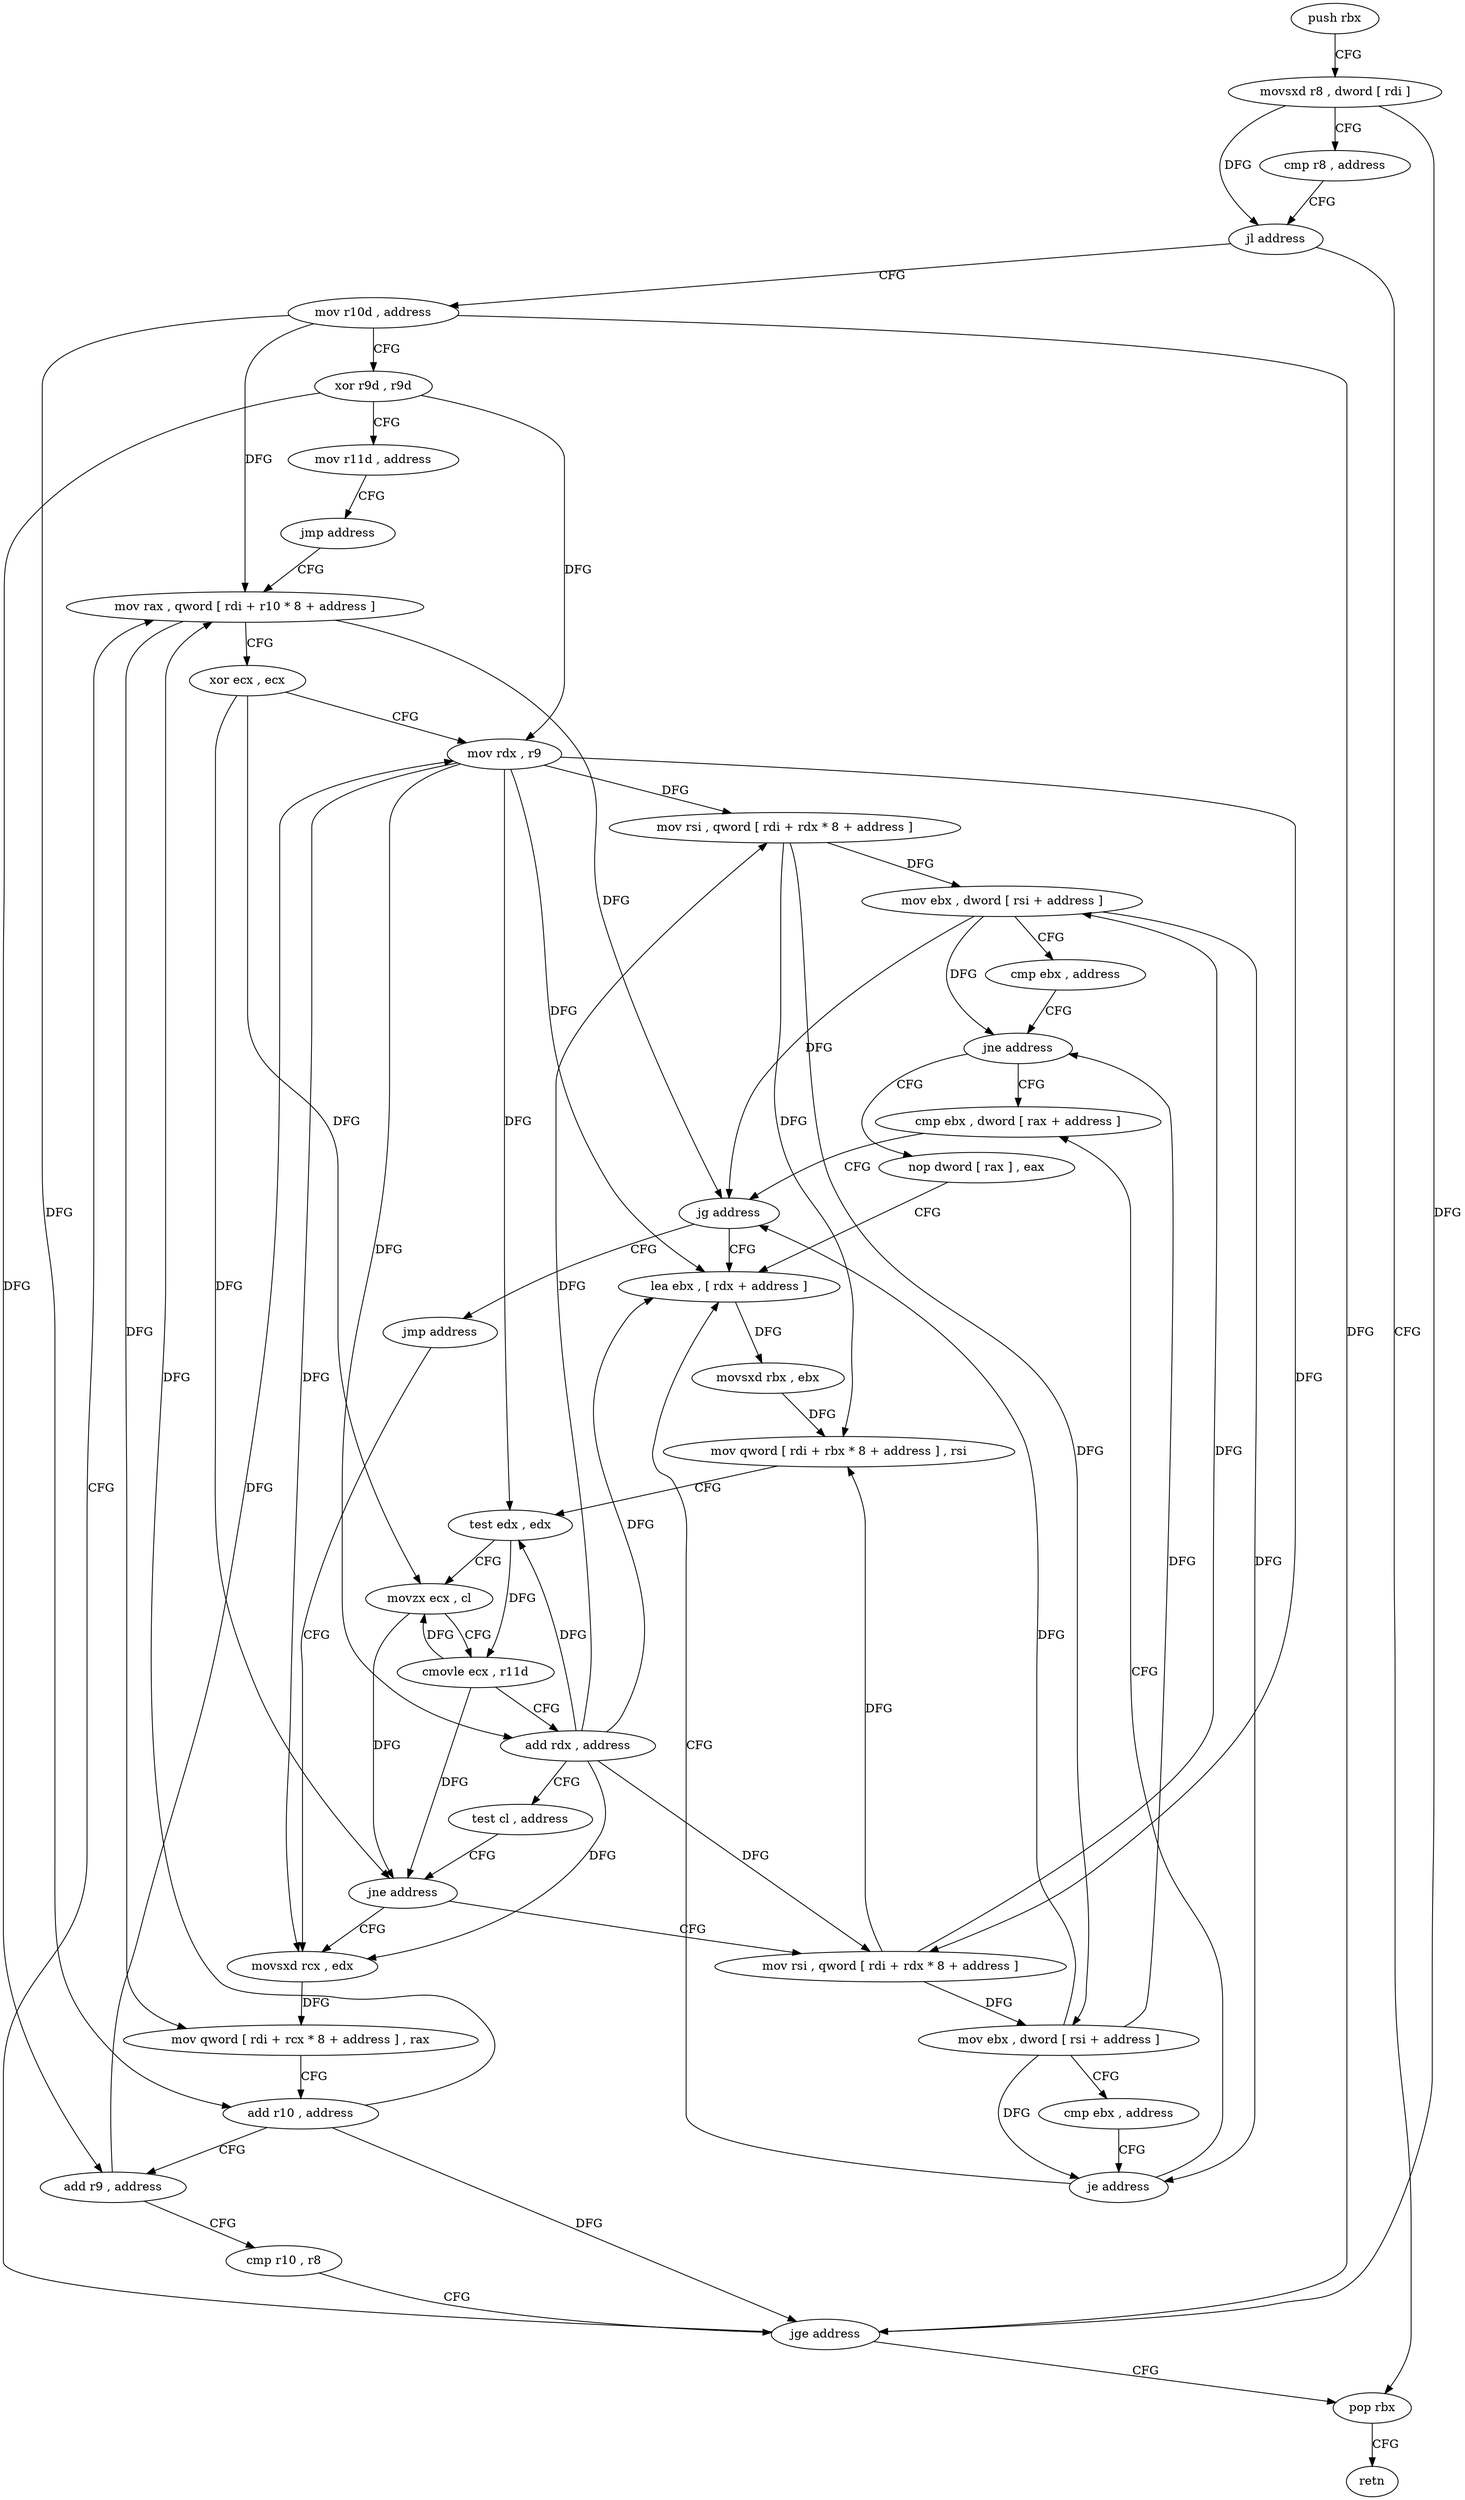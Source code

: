 digraph "func" {
"147408" [label = "push rbx" ]
"147409" [label = "movsxd r8 , dword [ rdi ]" ]
"147412" [label = "cmp r8 , address" ]
"147416" [label = "jl address" ]
"147537" [label = "pop rbx" ]
"147418" [label = "mov r10d , address" ]
"147538" [label = "retn" ]
"147424" [label = "xor r9d , r9d" ]
"147427" [label = "mov r11d , address" ]
"147433" [label = "jmp address" ]
"147461" [label = "mov rax , qword [ rdi + r10 * 8 + address ]" ]
"147466" [label = "xor ecx , ecx" ]
"147468" [label = "mov rdx , r9" ]
"147471" [label = "mov rsi , qword [ rdi + rdx * 8 + address ]" ]
"147476" [label = "mov ebx , dword [ rsi + address ]" ]
"147479" [label = "cmp ebx , address" ]
"147482" [label = "jne address" ]
"147530" [label = "cmp ebx , dword [ rax + address ]" ]
"147484" [label = "nop dword [ rax ] , eax" ]
"147533" [label = "jg address" ]
"147488" [label = "lea ebx , [ rdx + address ]" ]
"147535" [label = "jmp address" ]
"147491" [label = "movsxd rbx , ebx" ]
"147494" [label = "mov qword [ rdi + rbx * 8 + address ] , rsi" ]
"147499" [label = "test edx , edx" ]
"147501" [label = "movzx ecx , cl" ]
"147504" [label = "cmovle ecx , r11d" ]
"147508" [label = "add rdx , address" ]
"147512" [label = "test cl , address" ]
"147515" [label = "jne address" ]
"147440" [label = "movsxd rcx , edx" ]
"147517" [label = "mov rsi , qword [ rdi + rdx * 8 + address ]" ]
"147443" [label = "mov qword [ rdi + rcx * 8 + address ] , rax" ]
"147448" [label = "add r10 , address" ]
"147452" [label = "add r9 , address" ]
"147456" [label = "cmp r10 , r8" ]
"147459" [label = "jge address" ]
"147522" [label = "mov ebx , dword [ rsi + address ]" ]
"147525" [label = "cmp ebx , address" ]
"147528" [label = "je address" ]
"147408" -> "147409" [ label = "CFG" ]
"147409" -> "147412" [ label = "CFG" ]
"147409" -> "147416" [ label = "DFG" ]
"147409" -> "147459" [ label = "DFG" ]
"147412" -> "147416" [ label = "CFG" ]
"147416" -> "147537" [ label = "CFG" ]
"147416" -> "147418" [ label = "CFG" ]
"147537" -> "147538" [ label = "CFG" ]
"147418" -> "147424" [ label = "CFG" ]
"147418" -> "147461" [ label = "DFG" ]
"147418" -> "147448" [ label = "DFG" ]
"147418" -> "147459" [ label = "DFG" ]
"147424" -> "147427" [ label = "CFG" ]
"147424" -> "147468" [ label = "DFG" ]
"147424" -> "147452" [ label = "DFG" ]
"147427" -> "147433" [ label = "CFG" ]
"147433" -> "147461" [ label = "CFG" ]
"147461" -> "147466" [ label = "CFG" ]
"147461" -> "147533" [ label = "DFG" ]
"147461" -> "147443" [ label = "DFG" ]
"147466" -> "147468" [ label = "CFG" ]
"147466" -> "147501" [ label = "DFG" ]
"147466" -> "147515" [ label = "DFG" ]
"147468" -> "147471" [ label = "DFG" ]
"147468" -> "147488" [ label = "DFG" ]
"147468" -> "147499" [ label = "DFG" ]
"147468" -> "147508" [ label = "DFG" ]
"147468" -> "147440" [ label = "DFG" ]
"147468" -> "147517" [ label = "DFG" ]
"147471" -> "147476" [ label = "DFG" ]
"147471" -> "147494" [ label = "DFG" ]
"147471" -> "147522" [ label = "DFG" ]
"147476" -> "147479" [ label = "CFG" ]
"147476" -> "147482" [ label = "DFG" ]
"147476" -> "147533" [ label = "DFG" ]
"147476" -> "147528" [ label = "DFG" ]
"147479" -> "147482" [ label = "CFG" ]
"147482" -> "147530" [ label = "CFG" ]
"147482" -> "147484" [ label = "CFG" ]
"147530" -> "147533" [ label = "CFG" ]
"147484" -> "147488" [ label = "CFG" ]
"147533" -> "147488" [ label = "CFG" ]
"147533" -> "147535" [ label = "CFG" ]
"147488" -> "147491" [ label = "DFG" ]
"147535" -> "147440" [ label = "CFG" ]
"147491" -> "147494" [ label = "DFG" ]
"147494" -> "147499" [ label = "CFG" ]
"147499" -> "147501" [ label = "CFG" ]
"147499" -> "147504" [ label = "DFG" ]
"147501" -> "147504" [ label = "CFG" ]
"147501" -> "147515" [ label = "DFG" ]
"147504" -> "147508" [ label = "CFG" ]
"147504" -> "147501" [ label = "DFG" ]
"147504" -> "147515" [ label = "DFG" ]
"147508" -> "147512" [ label = "CFG" ]
"147508" -> "147471" [ label = "DFG" ]
"147508" -> "147488" [ label = "DFG" ]
"147508" -> "147499" [ label = "DFG" ]
"147508" -> "147440" [ label = "DFG" ]
"147508" -> "147517" [ label = "DFG" ]
"147512" -> "147515" [ label = "CFG" ]
"147515" -> "147440" [ label = "CFG" ]
"147515" -> "147517" [ label = "CFG" ]
"147440" -> "147443" [ label = "DFG" ]
"147517" -> "147522" [ label = "DFG" ]
"147517" -> "147476" [ label = "DFG" ]
"147517" -> "147494" [ label = "DFG" ]
"147443" -> "147448" [ label = "CFG" ]
"147448" -> "147452" [ label = "CFG" ]
"147448" -> "147461" [ label = "DFG" ]
"147448" -> "147459" [ label = "DFG" ]
"147452" -> "147456" [ label = "CFG" ]
"147452" -> "147468" [ label = "DFG" ]
"147456" -> "147459" [ label = "CFG" ]
"147459" -> "147537" [ label = "CFG" ]
"147459" -> "147461" [ label = "CFG" ]
"147522" -> "147525" [ label = "CFG" ]
"147522" -> "147482" [ label = "DFG" ]
"147522" -> "147533" [ label = "DFG" ]
"147522" -> "147528" [ label = "DFG" ]
"147525" -> "147528" [ label = "CFG" ]
"147528" -> "147488" [ label = "CFG" ]
"147528" -> "147530" [ label = "CFG" ]
}
